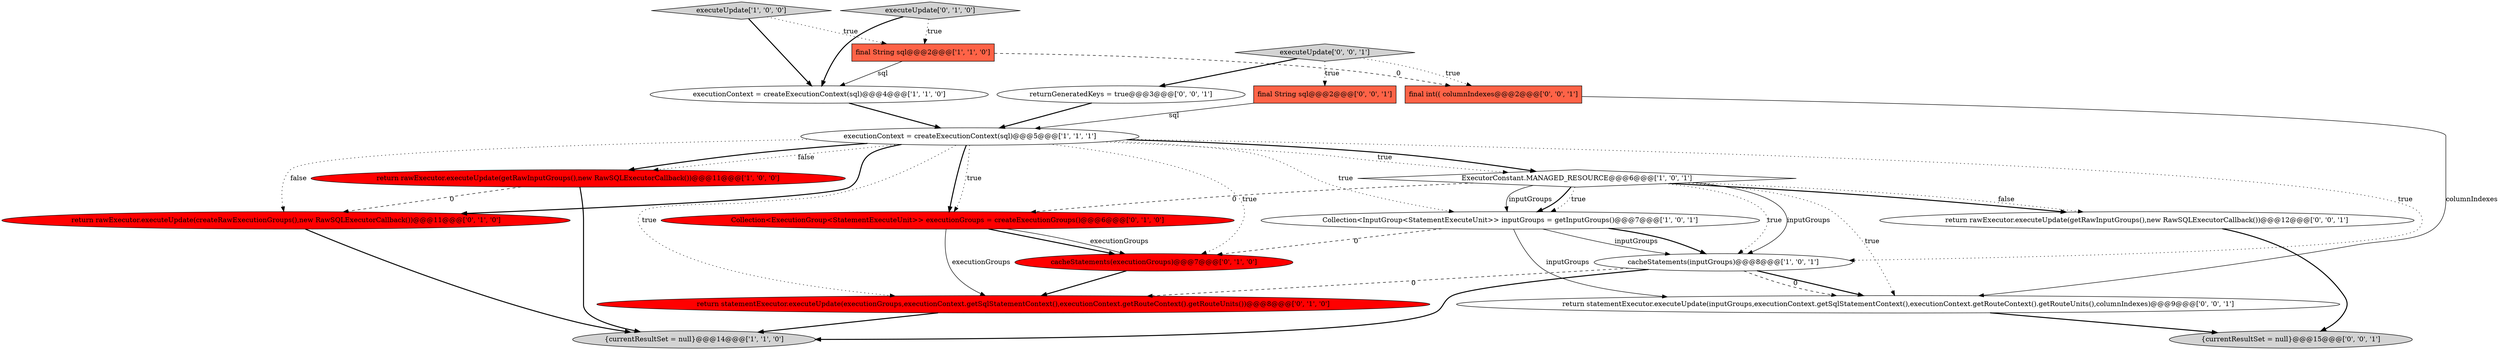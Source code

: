 digraph {
2 [style = filled, label = "ExecutorConstant.MANAGED_RESOURCE@@@6@@@['1', '0', '1']", fillcolor = white, shape = diamond image = "AAA0AAABBB1BBB"];
8 [style = filled, label = "executeUpdate['1', '0', '0']", fillcolor = lightgray, shape = diamond image = "AAA0AAABBB1BBB"];
12 [style = filled, label = "cacheStatements(executionGroups)@@@7@@@['0', '1', '0']", fillcolor = red, shape = ellipse image = "AAA1AAABBB2BBB"];
15 [style = filled, label = "return statementExecutor.executeUpdate(inputGroups,executionContext.getSqlStatementContext(),executionContext.getRouteContext().getRouteUnits(),columnIndexes)@@@9@@@['0', '0', '1']", fillcolor = white, shape = ellipse image = "AAA0AAABBB3BBB"];
16 [style = filled, label = "executeUpdate['0', '0', '1']", fillcolor = lightgray, shape = diamond image = "AAA0AAABBB3BBB"];
6 [style = filled, label = "executionContext = createExecutionContext(sql)@@@4@@@['1', '1', '0']", fillcolor = white, shape = ellipse image = "AAA0AAABBB1BBB"];
4 [style = filled, label = "Collection<InputGroup<StatementExecuteUnit>> inputGroups = getInputGroups()@@@7@@@['1', '0', '1']", fillcolor = white, shape = ellipse image = "AAA0AAABBB1BBB"];
13 [style = filled, label = "Collection<ExecutionGroup<StatementExecuteUnit>> executionGroups = createExecutionGroups()@@@6@@@['0', '1', '0']", fillcolor = red, shape = ellipse image = "AAA1AAABBB2BBB"];
19 [style = filled, label = "{currentResultSet = null}@@@15@@@['0', '0', '1']", fillcolor = lightgray, shape = ellipse image = "AAA0AAABBB3BBB"];
3 [style = filled, label = "cacheStatements(inputGroups)@@@8@@@['1', '0', '1']", fillcolor = white, shape = ellipse image = "AAA0AAABBB1BBB"];
14 [style = filled, label = "final String sql@@@2@@@['0', '0', '1']", fillcolor = tomato, shape = box image = "AAA0AAABBB3BBB"];
5 [style = filled, label = "{currentResultSet = null}@@@14@@@['1', '1', '0']", fillcolor = lightgray, shape = ellipse image = "AAA0AAABBB1BBB"];
10 [style = filled, label = "executeUpdate['0', '1', '0']", fillcolor = lightgray, shape = diamond image = "AAA0AAABBB2BBB"];
1 [style = filled, label = "executionContext = createExecutionContext(sql)@@@5@@@['1', '1', '1']", fillcolor = white, shape = ellipse image = "AAA0AAABBB1BBB"];
0 [style = filled, label = "final String sql@@@2@@@['1', '1', '0']", fillcolor = tomato, shape = box image = "AAA0AAABBB1BBB"];
20 [style = filled, label = "return rawExecutor.executeUpdate(getRawInputGroups(),new RawSQLExecutorCallback())@@@12@@@['0', '0', '1']", fillcolor = white, shape = ellipse image = "AAA0AAABBB3BBB"];
9 [style = filled, label = "return rawExecutor.executeUpdate(createRawExecutionGroups(),new RawSQLExecutorCallback())@@@11@@@['0', '1', '0']", fillcolor = red, shape = ellipse image = "AAA1AAABBB2BBB"];
17 [style = filled, label = "final int(( columnIndexes@@@2@@@['0', '0', '1']", fillcolor = tomato, shape = box image = "AAA0AAABBB3BBB"];
18 [style = filled, label = "returnGeneratedKeys = true@@@3@@@['0', '0', '1']", fillcolor = white, shape = ellipse image = "AAA0AAABBB3BBB"];
11 [style = filled, label = "return statementExecutor.executeUpdate(executionGroups,executionContext.getSqlStatementContext(),executionContext.getRouteContext().getRouteUnits())@@@8@@@['0', '1', '0']", fillcolor = red, shape = ellipse image = "AAA1AAABBB2BBB"];
7 [style = filled, label = "return rawExecutor.executeUpdate(getRawInputGroups(),new RawSQLExecutorCallback())@@@11@@@['1', '0', '0']", fillcolor = red, shape = ellipse image = "AAA1AAABBB1BBB"];
2->3 [style = dotted, label="true"];
4->3 [style = bold, label=""];
2->20 [style = bold, label=""];
16->18 [style = bold, label=""];
2->20 [style = dotted, label="false"];
14->1 [style = solid, label="sql"];
1->7 [style = dotted, label="false"];
2->3 [style = solid, label="inputGroups"];
1->11 [style = dotted, label="true"];
16->17 [style = dotted, label="true"];
12->11 [style = bold, label=""];
1->9 [style = dotted, label="false"];
2->15 [style = dotted, label="true"];
8->6 [style = bold, label=""];
3->15 [style = bold, label=""];
1->4 [style = dotted, label="true"];
15->19 [style = bold, label=""];
2->4 [style = bold, label=""];
1->7 [style = bold, label=""];
1->13 [style = bold, label=""];
10->6 [style = bold, label=""];
0->17 [style = dashed, label="0"];
1->9 [style = bold, label=""];
4->12 [style = dashed, label="0"];
1->3 [style = dotted, label="true"];
1->13 [style = dotted, label="true"];
6->1 [style = bold, label=""];
11->5 [style = bold, label=""];
3->5 [style = bold, label=""];
7->5 [style = bold, label=""];
13->12 [style = bold, label=""];
18->1 [style = bold, label=""];
13->11 [style = solid, label="executionGroups"];
7->9 [style = dashed, label="0"];
2->13 [style = dashed, label="0"];
4->15 [style = solid, label="inputGroups"];
1->12 [style = dotted, label="true"];
2->4 [style = dotted, label="true"];
16->14 [style = dotted, label="true"];
4->3 [style = solid, label="inputGroups"];
9->5 [style = bold, label=""];
3->15 [style = dashed, label="0"];
10->0 [style = dotted, label="true"];
13->12 [style = solid, label="executionGroups"];
8->0 [style = dotted, label="true"];
2->4 [style = solid, label="inputGroups"];
1->2 [style = bold, label=""];
1->2 [style = dotted, label="true"];
20->19 [style = bold, label=""];
0->6 [style = solid, label="sql"];
17->15 [style = solid, label="columnIndexes"];
3->11 [style = dashed, label="0"];
}
